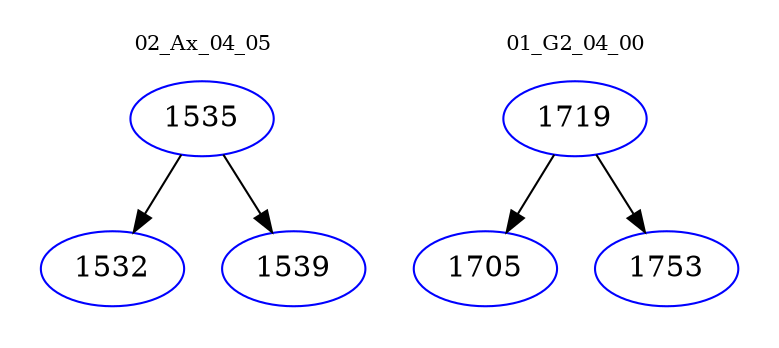 digraph{
subgraph cluster_0 {
color = white
label = "02_Ax_04_05";
fontsize=10;
T0_1535 [label="1535", color="blue"]
T0_1535 -> T0_1532 [color="black"]
T0_1532 [label="1532", color="blue"]
T0_1535 -> T0_1539 [color="black"]
T0_1539 [label="1539", color="blue"]
}
subgraph cluster_1 {
color = white
label = "01_G2_04_00";
fontsize=10;
T1_1719 [label="1719", color="blue"]
T1_1719 -> T1_1705 [color="black"]
T1_1705 [label="1705", color="blue"]
T1_1719 -> T1_1753 [color="black"]
T1_1753 [label="1753", color="blue"]
}
}
